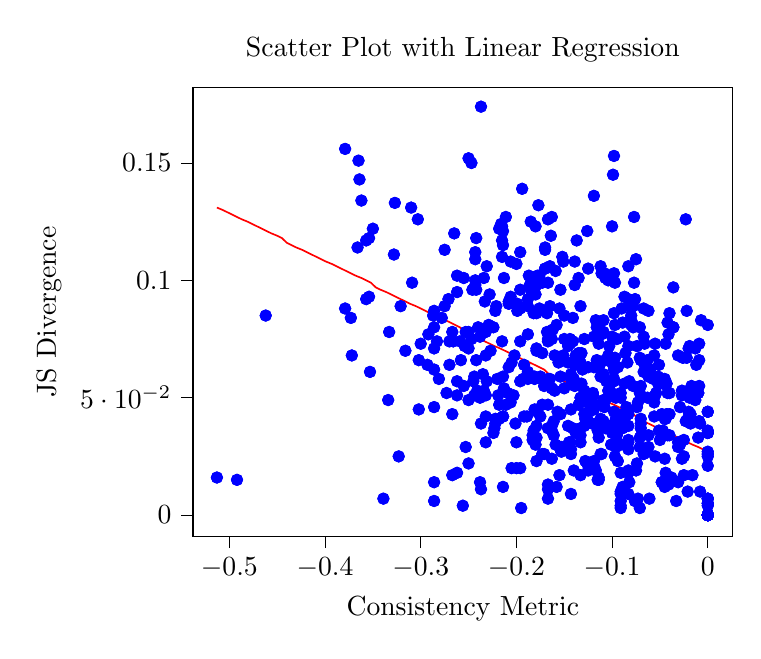 % This file was created with tikzplotlib v0.10.1.
\begin{tikzpicture}

\definecolor{darkgray176}{RGB}{176,176,176}

\begin{axis}[
tick align=outside,
tick pos=left,
title={Scatter Plot with Linear Regression},
x grid style={darkgray176},
xlabel={Consistency Metric},
xmin=-0.538, xmax=0.026,
xtick style={color=black},
y grid style={darkgray176},
ylabel={JS Divergence},
ymin=-0.009, ymax=0.182,
ytick style={color=black}
]
\addplot [draw=blue, fill=blue, mark=*, only marks]
table{%
x  y
0 0
0 0
0 0
0 0
0 0
0 0
0 0
0 0
0 0
0 0
0 0
0 0
0 0
0 0
0 0
0 0
0 0
0 0
0 0
0 0
0 0
0 0
0 0
0 0
0 0
0 0
0 0
0 0
0 0
-0.18 0.101
-0.098 0.062
-0.126 0.121
-0.04 0.086
-0.108 0.103
-0.083 0.092
-0.079 0.082
-0.196 0.112
-0.185 0.125
-0.17 0.087
-0.099 0.145
-0.163 0.054
-0.158 0.081
-0.124 0.044
-0.163 0.127
-0.176 0.102
-0.194 0.139
-0.215 0.123
-0.354 0.118
-0.015 0.053
-0.132 0.056
-0.009 0.073
-0.044 0.073
-0.119 0.045
-0.138 0.035
-0.04 0.052
-0.091 0.009
-0.323 0.025
-1.06e-08 0.081
-0.14 0.058
-0.255 0.055
-0.278 0.084
-0.214 0.059
-0.27 0.064
-0.35 0.122
-0.019 0.072
-0.119 0.063
-0.246 0.096
-0.366 0.114
-0.206 0.108
-0.178 0.044
-0.232 0.068
-0.115 0.015
-0.241 0.053
-0.133 0.065
-0.144 0.073
-0.275 0.089
-0.055 0.051
-0.235 0.06
-0.129 0.043
-0.154 0.059
-0.146 0.038
0 0.036
-0.042 0.052
-0.133 0.017
-0.091 0.01
-0.205 0.02
-0.231 0.057
-0.097 0.099
-0.052 0.059
-0.243 0.109
-0.184 0.095
-0.098 0.057
-0.16 0.068
-0.042 0.082
-0.205 0.065
-0.07 0.055
-0.116 0.08
-0.1 0.076
-0.179 0.033
-0.075 0.109
-0.067 0.026
-0.286 0.08
-0.231 0.106
-0.062 0.087
-0.175 0.059
-0.022 0.067
-0.017 0.055
-0.106 0.057
-0.154 0.096
-0.029 0.03
-0.055 0.025
-0.025 0.017
1.49e-08 0.007
-0.492 0.015
-0.08 0.085
-0.171 0.055
-0.138 0.068
-0.112 0.041
-0.029 0.046
-0.302 0.066
-0.243 0.098
-0.199 0.087
-0.12 0.045
-0.259 0.074
-0.262 0.102
-0.055 0.073
-0.154 0.028
-0.128 0.05
-0.038 0.016
-0.095 0.075
-0.065 0.062
-0.007 0.083
-0.229 0.081
-0.087 0.056
-0.232 0.031
-0.025 0.032
-0.083 0.072
-0.163 0.024
-0.14 0.019
-0.044 0.018
-0.167 0.011
0 0.004
-0.262 0.018
-0.16 0.053
-0.18 0.094
-0.086 0.069
-0.17 0.105
-0.22 0.058
-0.114 0.073
-0.213 0.101
-0.08 0.081
-0.283 0.074
-0.097 0.081
-0.139 0.108
-0.17 0.105
-0.183 0.032
-0.24 0.08
-0.153 0.029
-0.15 0.066
-0.31 0.131
-0.013 0.071
-0.141 0.084
-0.373 0.084
-0.087 0.041
-0.214 0.042
-0.036 0.08
-0.114 0.033
-0.182 0.036
-0.07 0.041
-0.089 0.012
-0.513 0.016
-0.118 0.047
-0.243 0.1
-0.215 0.11
-0.071 0.08
-0.208 0.09
-0.067 0.076
-0.25 0.152
-0.167 0.126
-0.116 0.066
-0.309 0.099
-0.365 0.151
-0.303 0.126
-0.3 0.073
-0.211 0.047
-0.109 0.04
-0.188 0.089
-0.211 0.127
-0.125 0.105
-0.17 0.113
-0.009 0.055
-0.196 0.074
-0.018 0.043
-0.089 0.082
-0.044 0.041
-0.013 0.049
-0.027 0.024
-0.273 0.052
-0.18 0.101
-0.098 0.062
-0.126 0.121
-0.04 0.086
-0.108 0.103
-0.083 0.092
-0.079 0.082
-0.196 0.112
-0.185 0.125
-0.17 0.087
-0.099 0.145
-0.163 0.054
-0.158 0.081
-0.124 0.044
-0.163 0.127
-0.176 0.102
-0.194 0.139
-0.215 0.123
-0.354 0.118
-0.015 0.053
-0.132 0.056
-0.009 0.073
-0.044 0.073
-0.119 0.045
-0.138 0.035
-0.04 0.052
-0.091 0.009
-0.323 0.025
-1.06e-08 0.081
0 0
0 0
0 0
0 0
0 0
0 0
0 0
0 0
0 0
0 0
0 0
0 0
0 0
0 0
0 0
0 0
0 0
0 0
0 0
0 0
0 0
0 0
0 0
0 0
0 0
0 0
0 0
0 0
0 0
-0.129 0.05
-0.121 0.039
-0.041 0.077
-0.179 0.07
-0.167 0.037
-0.181 0.059
-0.112 0.059
-0.129 0.053
-0.109 0.083
-0.242 0.096
-0.008 0.039
-0.244 0.051
-0.131 0.062
-0.07 0.039
-0.156 0.065
-0.218 0.122
-0.196 0.088
-0.128 0.041
-0.193 0.058
-0.224 0.035
-0.05 0.032
-0.042 0.034
-0.021 0.041
-0.167 0.007
-0.125 0.021
-0.108 0.046
0 0.007
-0.143 0.009
-0.091 0.05
-0.262 0.095
-0.054 0.052
-0.151 0.108
-0.02 0.044
-0.036 0.08
-0.25 0.078
-0.125 0.063
-0.111 0.103
-0.076 0.092
-0.164 0.119
-0.119 0.136
-0.043 0.043
-0.15 0.085
-0.196 0.057
-0.214 0.121
-0.023 0.126
-0.112 0.106
-0.196 0.096
-0.067 0.088
-0.074 0.072
-0.047 0.036
-0.083 0.043
-0.107 0.101
-0.063 0.027
-0.027 0.053
0 0.007
-0.167 0.013
-0.113 0.064
-0.215 0.074
-0.097 0.067
-0.228 0.094
-0.019 0.05
-0.057 0.058
-0.098 0.064
-0.141 0.074
-0.146 0.072
-0.02 0.071
-0.327 0.133
-0.077 0.127
8.515e-10 0.044
-0.078 0.089
-0.163 0.036
-0.163 0.075
-0.233 0.091
-0.014 0.054
-0.104 0.067
-0.146 0.065
-0.253 0.029
-0.071 0.033
-0.069 0.034
-0.026 0.067
-0.173 0.026
-0.094 0.023
-0.135 0.047
-0.073 0.007
-0.021 0.01
-0.15 0.054
-0.247 0.075
-0.102 0.053
-0.139 0.064
-0.009 0.066
-0.105 0.066
-0.145 0.073
-0.081 0.083
-0.144 0.075
-0.165 0.106
-0.104 0.1
-0.237 0.174
-0.017 0.051
-0.167 0.078
-0.206 0.048
-0.168 0.086
-0.18 0.123
-0.129 0.075
-0.104 0.068
-0.045 0.058
-0.095 0.034
-0.047 0.014
-0.179 0.086
-0.109 0.078
-0.083 0.009
-0.07 0.037
-0.048 0.043
-0.091 0.006
-0.237 0.011
-0.161 0.04
-0.224 0.08
-0.208 0.091
-0.379 0.156
-0.074 0.046
-0.155 0.088
-0.133 0.089
-0.173 0.099
-0.316 0.07
-0.022 0.087
-0.17 0.114
-0.119 0.076
-0.188 0.077
-0.238 0.05
-0.293 0.064
-0.167 0.075
-0.242 0.118
-0.253 0.078
-0.087 0.093
-0.135 0.101
-0.232 0.051
-0.2 0.02
-0.056 0.068
-0.267 0.078
-0.1 0.038
-0.071 0.067
-0.143 0.028
-0.14 0.058
-0.255 0.055
-0.278 0.084
-0.214 0.059
-0.27 0.064
-0.35 0.122
-0.019 0.072
-0.119 0.063
-0.246 0.096
-0.366 0.114
-0.206 0.108
-0.178 0.044
-0.232 0.068
-0.115 0.015
-0.241 0.053
-0.133 0.065
-0.144 0.073
-0.275 0.089
-0.055 0.051
-0.235 0.06
-0.129 0.043
-0.154 0.059
-0.146 0.038
0 0.036
-0.042 0.052
-0.133 0.017
-0.091 0.01
-0.205 0.02
-0.231 0.057
-0.129 0.05
-0.121 0.039
-0.041 0.077
-0.179 0.07
-0.167 0.037
-0.181 0.059
-0.112 0.059
-0.129 0.053
-0.109 0.083
-0.242 0.096
-0.008 0.039
-0.244 0.051
-0.131 0.062
-0.07 0.039
-0.156 0.065
-0.218 0.122
-0.196 0.088
-0.128 0.041
-0.193 0.058
-0.224 0.035
-0.05 0.032
-0.042 0.034
-0.021 0.041
-0.167 0.007
-0.125 0.021
-0.108 0.046
0 0.007
-0.143 0.009
-0.091 0.05
0 0
0 0
0 0
0 0
0 0
0 0
0 0
0 0
0 0
0 0
0 0
0 0
0 0
0 0
0 0
0 0
0 0
0 0
0 0
0 0
0 0
0 0
0 0
0 0
0 0
0 0
0 0
0 0
0 0
-0.227 0.07
-0.133 0.05
-0.077 0.099
-0.221 0.089
-0.126 0.048
-0.139 0.098
-0.27 0.074
-0.01 0.052
-0.162 0.079
-0.238 0.076
-0.2 0.107
-0.25 0.022
-0.163 0.038
-0.183 0.034
-0.25 0.071
-0.137 0.117
-0.098 0.058
-0.147 0.074
-0.084 0.065
-0.286 0.071
-0.117 0.019
-0.091 0.04
-0.043 0.056
-0.025 0.025
-0.125 0.019
-0.033 0.006
-0.286 0.006
-0.045 0.041
-0.334 0.049
-0.262 0.051
-0.165 0.058
-0.223 0.037
-0.222 0.041
-0.103 0.038
-0.051 0.036
-0.097 0.025
-0.094 0.043
-0.201 0.039
-0.08 0.089
-0.133 0.034
-0.083 0.031
-0.155 0.017
-0.302 0.045
-0.078 0.08
-0.219 0.051
-0.174 0.058
-0.098 0.044
-0.071 0.029
-0.111 0.026
-0.018 0.039
-0.101 0.03
-0.091 0.018
-0.01 0.033
-0.031 0.014
-0.076 0.006
-0.071 0.003
0 0.005
-0.266 0.074
-0.141 0.037
-0.167 0.099
-0.218 0.041
-0.144 0.031
-0.234 0.053
-0.181 0.045
-0.157 0.044
-0.096 0.05
-0.098 0.086
-0.247 0.15
-0.133 0.037
-0.062 0.029
-0.159 0.03
-0.25 0.049
-0.214 0.115
-0.161 0.034
-0.254 0.072
-0.102 0.052
-0.153 0.027
-0.083 0.019
-0.143 0.06
-0.04 0.043
-0.031 0.029
-0.048 0.014
-0.061 0.007
-0.339 0.007
-0.179 0.038
-0.462 0.085
-0.051 0.064
-0.159 0.104
-0.063 0.061
-0.096 0.041
-0.372 0.068
-0.062 0.059
-0.192 0.042
-0.047 0.056
-0.173 0.069
-0.222 0.087
-0.333 0.078
-0.133 0.031
-0.267 0.043
-0.188 0.058
-0.243 0.112
-0.098 0.103
-0.176 0.088
-0.078 0.055
1.735e-17 0.021
-0.286 0.014
-0.167 0.058
-0.222 0.039
0 0.035
-0.171 0.026
0 0.026
-0.097 0.099
-0.052 0.059
-0.243 0.109
-0.184 0.095
-0.098 0.057
-0.16 0.068
-0.042 0.082
-0.205 0.065
-0.07 0.055
-0.116 0.08
-0.1 0.076
-0.179 0.033
-0.075 0.109
-0.067 0.026
-0.286 0.08
-0.231 0.106
-0.062 0.087
-0.175 0.059
-0.022 0.067
-0.017 0.055
-0.106 0.057
-0.154 0.096
-0.029 0.03
-0.055 0.025
-0.025 0.017
1.49e-08 0.007
-0.492 0.015
-0.08 0.085
-0.262 0.095
-0.054 0.052
-0.151 0.108
-0.02 0.044
-0.036 0.08
-0.25 0.078
-0.125 0.063
-0.111 0.103
-0.076 0.092
-0.164 0.119
-0.119 0.136
-0.043 0.043
-0.15 0.085
-0.196 0.057
-0.214 0.121
-0.023 0.126
-0.112 0.106
-0.196 0.096
-0.067 0.088
-0.074 0.072
-0.047 0.036
-0.083 0.043
-0.107 0.101
-0.063 0.027
-0.027 0.053
0 0.007
-0.167 0.013
-0.113 0.064
-0.227 0.07
-0.133 0.05
-0.077 0.099
-0.221 0.089
-0.126 0.048
-0.139 0.098
-0.27 0.074
-0.01 0.052
-0.162 0.079
-0.238 0.076
-0.2 0.107
-0.25 0.022
-0.163 0.038
-0.183 0.034
-0.25 0.071
-0.137 0.117
-0.098 0.058
-0.147 0.074
-0.084 0.065
-0.286 0.071
-0.117 0.019
-0.091 0.04
-0.043 0.056
-0.025 0.025
-0.125 0.019
-0.033 0.006
-0.286 0.006
-0.045 0.041
0 0
0 0
0 0
0 0
0 0
0 0
0 0
0 0
0 0
0 0
0 0
0 0
0 0
0 0
0 0
0 0
0 0
0 0
0 0
0 0
0 0
0 0
0 0
0 0
0 0
0 0
0 0
0 0
-0.085 0.046
-0.258 0.066
-0.188 0.092
-0.066 0.073
-0.286 0.046
-0.117 0.083
-0.071 0.052
-0.189 0.042
-0.143 0.045
-0.199 0.09
-0.052 0.056
-4.866e-09 0.027
-0.067 0.065
-9.225e-09 0.025
-0.031 0.068
-0.357 0.117
-0.063 0.05
-0.027 0.051
-0.023 0.04
-0.286 0.062
-0.107 0.037
-0.091 0.03
-0.112 0.026
-0.008 0.01
-0.158 0.012
-0.091 0.003
-0.195 0.003
-0.117 0.039
-0.292 0.077
-0.181 0.058
-0.271 0.092
-0.321 0.089
-0.082 0.057
-0.12 0.052
-0.163 0.054
-0.096 0.029
-0.209 0.052
-0.165 0.089
-0.186 0.098
-0.075 0.019
-0.12 0.051
-0.083 0.018
-0.244 0.059
-0.063 0.066
-0.139 0.055
-0.103 0.072
-0.01 0.052
-0.107 0.049
-0.083 0.038
-0.091 0.052
2.98e-09 0.035
-0.009 0.04
-0.082 0.014
-0.091 0.004
-0.076 0.006
-0.107 0.066
-0.232 0.078
-0.187 0.102
-0.287 0.085
-0.089 0.037
-0.012 0.064
-0.083 0.106
-0.328 0.111
-0.132 0.069
-0.036 0.097
-0.087 0.076
-0.216 0.124
-0.167 0.074
-0.245 0.057
-0.083 0.032
-0.354 0.093
-0.275 0.113
-0.265 0.12
-0.177 0.132
-0.07 0.066
-0.286 0.087
-0.238 0.014
-0.2 0.031
-0.062 0.034
-0.045 0.012
0 0.044
-0.171 0.055
-0.138 0.068
-0.112 0.041
-0.029 0.046
-0.302 0.066
-0.243 0.098
-0.199 0.087
-0.12 0.045
-0.259 0.074
-0.262 0.102
-0.055 0.073
-0.154 0.028
-0.128 0.05
-0.038 0.016
-0.095 0.075
-0.065 0.062
-0.007 0.083
-0.229 0.081
-0.087 0.056
-0.232 0.031
-0.025 0.032
-0.083 0.072
-0.163 0.024
-0.14 0.019
-0.044 0.018
-0.167 0.011
0 0.004
-0.262 0.018
-0.16 0.053
-0.215 0.074
-0.097 0.067
-0.228 0.094
-0.019 0.05
-0.057 0.058
-0.098 0.064
-0.141 0.074
-0.146 0.072
-0.02 0.071
-0.327 0.133
-0.077 0.127
8.515e-10 0.044
-0.078 0.089
-0.163 0.036
-0.163 0.075
-0.233 0.091
-0.014 0.054
-0.104 0.067
-0.146 0.065
-0.253 0.029
-0.071 0.033
-0.069 0.034
-0.026 0.067
-0.173 0.026
-0.094 0.023
-0.135 0.047
-0.073 0.007
-0.021 0.01
-0.15 0.054
-0.334 0.049
-0.262 0.051
-0.165 0.058
-0.223 0.037
-0.222 0.041
-0.103 0.038
-0.051 0.036
-0.097 0.025
-0.094 0.043
-0.201 0.039
-0.08 0.089
-0.133 0.034
-0.083 0.031
-0.155 0.017
-0.302 0.045
-0.078 0.08
-0.219 0.051
-0.174 0.058
-0.098 0.044
-0.071 0.029
-0.111 0.026
-0.018 0.039
-0.101 0.03
-0.091 0.018
-0.01 0.033
-0.031 0.014
-0.076 0.006
-0.071 0.003
0 0.005
-0.085 0.046
-0.258 0.066
-0.188 0.092
-0.066 0.073
-0.286 0.046
-0.117 0.083
-0.071 0.052
-0.189 0.042
-0.143 0.045
-0.199 0.09
-0.052 0.056
-4.866e-09 0.027
-0.067 0.065
-9.225e-09 0.025
-0.031 0.068
-0.357 0.117
-0.063 0.05
-0.027 0.051
-0.023 0.04
-0.286 0.062
-0.107 0.037
-0.091 0.03
-0.112 0.026
-0.008 0.01
-0.158 0.012
-0.091 0.003
-0.195 0.003
-0.117 0.039
0 0
0 0
0 0
0 0
0 0
0 0
0 0
0 0
0 0
0 0
0 0
0 0
0 0
0 0
0 0
0 0
0 0
0 0
0 0
0 0
0 0
0 0
0 0
0 0
0 0
0 0
0 0
0 0
0 0
-0.175 0.042
-0.145 0.031
-0.182 0.086
-0.218 0.047
-0.179 0.023
-0.056 0.048
-0.04 0.034
-0.154 0.043
-0.237 0.039
-0.099 0.064
-0.206 0.093
-0.016 0.017
-0.115 0.036
-0.074 0.022
-0.121 0.047
-0.362 0.134
-0.056 0.042
-0.129 0.038
-0.073 0.048
-0.048 0.014
-0.114 0.016
-0.143 0.058
-0.114 0.015
-0.031 0.031
-0.041 0.013
0 0.005
-0.256 0.004
-0.214 0.042
-0.104 0.053
-0.151 0.068
-0.179 0.071
-0.353 0.061
-0.262 0.057
-0.109 0.06
-0.15 0.075
-0.173 0.047
-0.06 0.062
-0.255 0.101
-0.1 0.123
-0.203 0.051
-0.232 0.042
-0.1 0.035
-0.357 0.092
-0.09 0.088
-0.379 0.088
-0.178 0.102
-0.213 0.054
-0.095 0.041
-0.119 0.021
-0.167 0.047
-0.267 0.017
0 0.035
-0.196 0.02
-0.18 0.03
-0.18 0.094
-0.086 0.069
-0.17 0.105
-0.22 0.058
-0.114 0.073
-0.213 0.101
-0.08 0.081
-0.283 0.074
-0.097 0.081
-0.139 0.108
-0.17 0.105
-0.183 0.032
-0.24 0.08
-0.153 0.029
-0.15 0.066
-0.31 0.131
-0.013 0.071
-0.141 0.084
-0.373 0.084
-0.087 0.041
-0.214 0.042
-0.036 0.08
-0.114 0.033
-0.182 0.036
-0.07 0.041
-0.089 0.012
-0.513 0.016
-0.118 0.047
-0.247 0.075
-0.102 0.053
-0.139 0.064
-0.009 0.066
-0.105 0.066
-0.145 0.073
-0.081 0.083
-0.144 0.075
-0.165 0.106
-0.104 0.1
-0.237 0.174
-0.017 0.051
-0.167 0.078
-0.206 0.048
-0.168 0.086
-0.18 0.123
-0.129 0.075
-0.104 0.068
-0.045 0.058
-0.095 0.034
-0.047 0.014
-0.179 0.086
-0.109 0.078
-0.083 0.009
-0.07 0.037
-0.048 0.043
-0.091 0.006
-0.237 0.011
-0.161 0.04
-0.266 0.074
-0.141 0.037
-0.167 0.099
-0.218 0.041
-0.144 0.031
-0.234 0.053
-0.181 0.045
-0.157 0.044
-0.096 0.05
-0.098 0.086
-0.247 0.15
-0.133 0.037
-0.062 0.029
-0.159 0.03
-0.25 0.049
-0.214 0.115
-0.161 0.034
-0.254 0.072
-0.102 0.052
-0.153 0.027
-0.083 0.019
-0.143 0.06
-0.04 0.043
-0.031 0.029
-0.048 0.014
-0.061 0.007
-0.339 0.007
-0.179 0.038
-0.292 0.077
-0.181 0.058
-0.271 0.092
-0.321 0.089
-0.082 0.057
-0.12 0.052
-0.163 0.054
-0.096 0.029
-0.209 0.052
-0.165 0.089
-0.186 0.098
-0.075 0.019
-0.12 0.051
-0.083 0.018
-0.244 0.059
-0.063 0.066
-0.139 0.055
-0.103 0.072
-0.01 0.052
-0.107 0.049
-0.083 0.038
-0.091 0.052
2.98e-09 0.035
-0.009 0.04
-0.082 0.014
-0.091 0.004
-0.076 0.006
-0.107 0.066
-0.175 0.042
-0.145 0.031
-0.182 0.086
-0.218 0.047
-0.179 0.023
-0.056 0.048
-0.04 0.034
-0.154 0.043
-0.237 0.039
-0.099 0.064
-0.206 0.093
-0.016 0.017
-0.115 0.036
-0.074 0.022
-0.121 0.047
-0.362 0.134
-0.056 0.042
-0.129 0.038
-0.073 0.048
-0.048 0.014
-0.114 0.016
-0.143 0.058
-0.114 0.015
-0.031 0.031
-0.041 0.013
0 0.005
-0.256 0.004
-0.214 0.042
0 0
0 0
0 0
0 0
0 0
0 0
0 0
0 0
0 0
0 0
0 0
0 0
0 0
0 0
0 0
0 0
0 0
0 0
0 0
0 0
0 0
0 0
0 0
0 0
0 0
0 0
0 0
0 0
0 0
-0.281 0.058
-0.094 0.063
-0.215 0.117
-0.208 0.063
-0.202 0.068
-0.067 0.061
-0.179 0.098
-0.242 0.066
-0.168 0.078
-0.152 0.11
-0.098 0.153
-0.188 0.061
-0.123 0.048
-0.083 0.028
-0.192 0.064
-0.364 0.143
-0.234 0.101
-0.111 0.077
-0.135 0.069
-0.125 0.04
-0.214 0.012
-0.143 0.026
-0.128 0.023
-0.109 0.049
-0.119 0.023
-0.045 0.024
-0.243 0.1
-0.215 0.11
-0.071 0.08
-0.208 0.09
-0.067 0.076
-0.25 0.152
-0.167 0.126
-0.116 0.066
-0.309 0.099
-0.365 0.151
-0.303 0.126
-0.3 0.073
-0.211 0.047
-0.109 0.04
-0.188 0.089
-0.211 0.127
-0.125 0.105
-0.17 0.113
-0.009 0.055
-0.196 0.074
-0.018 0.043
-0.089 0.082
-0.044 0.041
-0.013 0.049
-0.027 0.024
-0.273 0.052
-0.224 0.08
-0.208 0.091
-0.379 0.156
-0.074 0.046
-0.155 0.088
-0.133 0.089
-0.173 0.099
-0.316 0.07
-0.022 0.087
-0.17 0.114
-0.119 0.076
-0.188 0.077
-0.238 0.05
-0.293 0.064
-0.167 0.075
-0.242 0.118
-0.253 0.078
-0.087 0.093
-0.135 0.101
-0.232 0.051
-0.2 0.02
-0.056 0.068
-0.267 0.078
-0.1 0.038
-0.071 0.067
-0.143 0.028
-0.462 0.085
-0.051 0.064
-0.159 0.104
-0.063 0.061
-0.096 0.041
-0.372 0.068
-0.062 0.059
-0.192 0.042
-0.047 0.056
-0.173 0.069
-0.222 0.087
-0.333 0.078
-0.133 0.031
-0.267 0.043
-0.188 0.058
-0.243 0.112
-0.098 0.103
-0.176 0.088
-0.078 0.055
1.735e-17 0.021
-0.286 0.014
-0.167 0.058
-0.222 0.039
0 0.035
-0.171 0.026
0 0.026
-0.232 0.078
-0.187 0.102
-0.287 0.085
-0.089 0.037
-0.012 0.064
-0.083 0.106
-0.328 0.111
-0.132 0.069
-0.036 0.097
-0.087 0.076
-0.216 0.124
-0.167 0.074
-0.245 0.057
-0.083 0.032
-0.354 0.093
-0.275 0.113
-0.265 0.12
-0.177 0.132
-0.07 0.066
-0.286 0.087
-0.238 0.014
-0.2 0.031
-0.062 0.034
-0.045 0.012
0 0.044
-0.104 0.053
-0.151 0.068
-0.179 0.071
-0.353 0.061
-0.262 0.057
-0.109 0.06
-0.15 0.075
-0.173 0.047
-0.06 0.062
-0.255 0.101
-0.1 0.123
-0.203 0.051
-0.232 0.042
-0.1 0.035
-0.357 0.092
-0.09 0.088
-0.379 0.088
-0.178 0.102
-0.213 0.054
-0.095 0.041
-0.119 0.021
-0.167 0.047
-0.267 0.017
0 0.035
-0.196 0.02
-0.18 0.03
-0.281 0.058
-0.094 0.063
-0.215 0.117
-0.208 0.063
-0.202 0.068
-0.067 0.061
-0.179 0.098
-0.242 0.066
-0.168 0.078
-0.152 0.11
-0.098 0.153
-0.188 0.061
-0.123 0.048
-0.083 0.028
-0.192 0.064
-0.364 0.143
-0.234 0.101
-0.111 0.077
-0.135 0.069
-0.125 0.04
-0.214 0.012
-0.143 0.026
-0.128 0.023
-0.109 0.049
-0.119 0.023
-0.045 0.024
0 0
0 0
0 0
0 0
0 0
0 0
0 0
0 0
0 0
0 0
0 0
0 0
0 0
0 0
0 0
0 0
0 0
0 0
0 0
0 0
0 0
0 0
0 0
0 0
0 0
0 0
};
\addplot [semithick, red]
table {%
-0.513 0.131
-0.507 0.13
-0.502 0.129
-0.497 0.128
-0.492 0.127
-0.487 0.126
-0.481 0.125
-0.476 0.124
-0.471 0.123
-0.466 0.122
-0.461 0.121
-0.456 0.12
-0.45 0.119
-0.445 0.118
-0.44 0.116
-0.435 0.115
-0.43 0.114
-0.424 0.113
-0.419 0.112
-0.414 0.111
-0.409 0.11
-0.404 0.109
-0.399 0.108
-0.393 0.107
-0.388 0.106
-0.383 0.105
-0.378 0.104
-0.373 0.103
-0.368 0.102
-0.362 0.101
-0.357 0.1
-0.352 0.099
-0.347 0.097
-0.342 0.096
-0.336 0.095
-0.331 0.094
-0.326 0.093
-0.321 0.092
-0.316 0.091
-0.311 0.09
-0.305 0.089
-0.3 0.088
-0.295 0.087
-0.29 0.086
-0.285 0.085
-0.28 0.084
-0.274 0.083
-0.269 0.082
-0.264 0.081
-0.259 0.08
-0.254 0.078
-0.248 0.077
-0.243 0.076
-0.238 0.075
-0.233 0.074
-0.228 0.073
-0.223 0.072
-0.217 0.071
-0.212 0.07
-0.207 0.069
-0.202 0.068
-0.197 0.067
-0.192 0.066
-0.186 0.065
-0.181 0.064
-0.176 0.063
-0.171 0.062
-0.166 0.06
-0.16 0.059
-0.155 0.058
-0.15 0.057
-0.145 0.056
-0.14 0.055
-0.135 0.054
-0.129 0.053
-0.124 0.052
-0.119 0.051
-0.114 0.05
-0.109 0.049
-0.104 0.048
-0.098 0.047
-0.093 0.046
-0.088 0.045
-0.083 0.044
-0.078 0.043
-0.072 0.041
-0.067 0.04
-0.062 0.039
-0.057 0.038
-0.052 0.037
-0.047 0.036
-0.041 0.035
-0.036 0.034
-0.031 0.033
-0.026 0.032
-0.021 0.031
-0.016 0.03
-0.01 0.029
-0.005 0.028
1.49e-08 0.027
};
\end{axis}

\end{tikzpicture}
